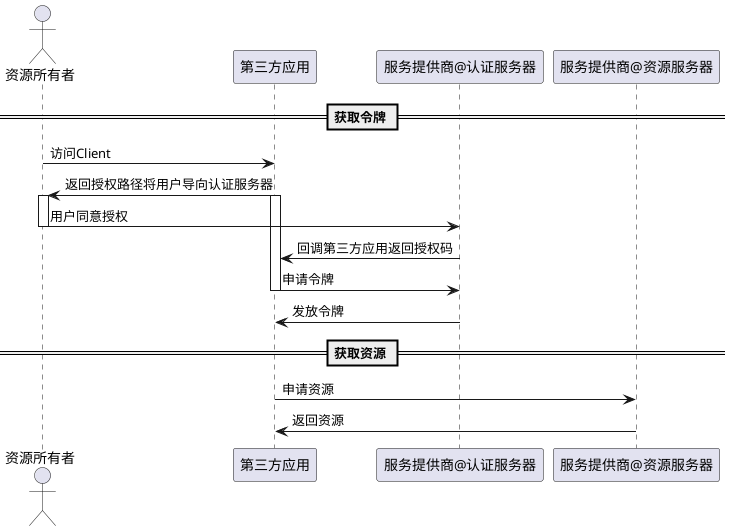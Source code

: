 @startuml

actor 资源所有者

== 获取令牌 ==
资源所有者 -> 第三方应用: 访问Client
第三方应用 -> 资源所有者: 返回授权路径将用户导向认证服务器
activate 第三方应用
activate 资源所有者
资源所有者 -> 服务提供商@认证服务器: 用户同意授权
deactivate 资源所有者
服务提供商@认证服务器 -> 第三方应用: 回调第三方应用返回授权码
第三方应用 -> 服务提供商@认证服务器: 申请令牌
deactivate 第三方应用
服务提供商@认证服务器 -> 第三方应用: 发放令牌

== 获取资源 ==
第三方应用 -> 服务提供商@资源服务器: 申请资源
服务提供商@资源服务器 -> 第三方应用: 返回资源

@enduml